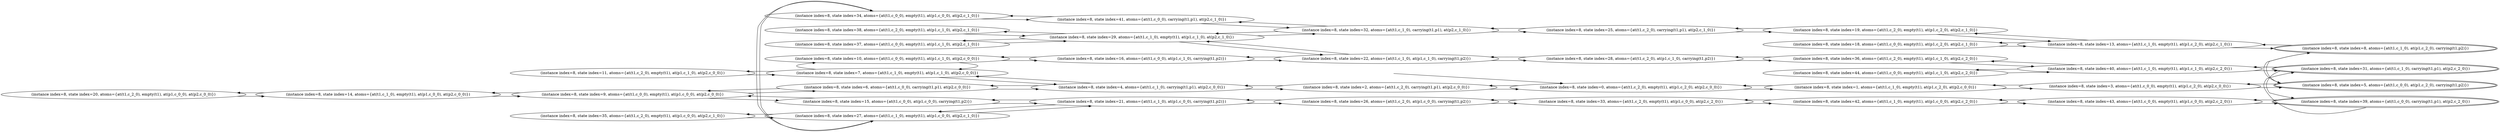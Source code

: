 digraph {
rankdir="LR"
s20[label="(instance index=8, state index=20, atoms={at(t1,c_2_0), empty(t1), at(p1,c_0_0), at(p2,c_0_0)})"]
s14[label="(instance index=8, state index=14, atoms={at(t1,c_1_0), empty(t1), at(p1,c_0_0), at(p2,c_0_0)})"]
s11[label="(instance index=8, state index=11, atoms={at(t1,c_2_0), empty(t1), at(p1,c_1_0), at(p2,c_0_0)})"]
s35[label="(instance index=8, state index=35, atoms={at(t1,c_2_0), empty(t1), at(p1,c_0_0), at(p2,c_1_0)})"]
s9[label="(instance index=8, state index=9, atoms={at(t1,c_0_0), empty(t1), at(p1,c_0_0), at(p2,c_0_0)})"]
s34[label="(instance index=8, state index=34, atoms={at(t1,c_0_0), empty(t1), at(p1,c_0_0), at(p2,c_1_0)})"]
s10[label="(instance index=8, state index=10, atoms={at(t1,c_0_0), empty(t1), at(p1,c_1_0), at(p2,c_0_0)})"]
s37[label="(instance index=8, state index=37, atoms={at(t1,c_0_0), empty(t1), at(p1,c_1_0), at(p2,c_1_0)})"]
s38[label="(instance index=8, state index=38, atoms={at(t1,c_2_0), empty(t1), at(p1,c_1_0), at(p2,c_1_0)})"]
s6[label="(instance index=8, state index=6, atoms={at(t1,c_0_0), carrying(t1,p1), at(p2,c_0_0)})"]
s7[label="(instance index=8, state index=7, atoms={at(t1,c_1_0), empty(t1), at(p1,c_1_0), at(p2,c_0_0)})"]
s15[label="(instance index=8, state index=15, atoms={at(t1,c_0_0), at(p1,c_0_0), carrying(t1,p2)})"]
s27[label="(instance index=8, state index=27, atoms={at(t1,c_1_0), empty(t1), at(p1,c_0_0), at(p2,c_1_0)})"]
s4[label="(instance index=8, state index=4, atoms={at(t1,c_1_0), carrying(t1,p1), at(p2,c_0_0)})"]
s29[label="(instance index=8, state index=29, atoms={at(t1,c_1_0), empty(t1), at(p1,c_1_0), at(p2,c_1_0)})"]
s21[label="(instance index=8, state index=21, atoms={at(t1,c_1_0), at(p1,c_0_0), carrying(t1,p2)})"]
s16[label="(instance index=8, state index=16, atoms={at(t1,c_0_0), at(p1,c_1_0), carrying(t1,p2)})"]
s41[label="(instance index=8, state index=41, atoms={at(t1,c_0_0), carrying(t1,p1), at(p2,c_1_0)})"]
s32[label="(instance index=8, state index=32, atoms={at(t1,c_1_0), carrying(t1,p1), at(p2,c_1_0)})"]
s2[label="(instance index=8, state index=2, atoms={at(t1,c_2_0), carrying(t1,p1), at(p2,c_0_0)})"]
s26[label="(instance index=8, state index=26, atoms={at(t1,c_2_0), at(p1,c_0_0), carrying(t1,p2)})"]
s22[label="(instance index=8, state index=22, atoms={at(t1,c_1_0), at(p1,c_1_0), carrying(t1,p2)})"]
s33[label="(instance index=8, state index=33, atoms={at(t1,c_2_0), empty(t1), at(p1,c_0_0), at(p2,c_2_0)})"]
s0[label="(instance index=8, state index=0, atoms={at(t1,c_2_0), empty(t1), at(p1,c_2_0), at(p2,c_0_0)})"]
s28[label="(instance index=8, state index=28, atoms={at(t1,c_2_0), at(p1,c_1_0), carrying(t1,p2)})"]
s25[label="(instance index=8, state index=25, atoms={at(t1,c_2_0), carrying(t1,p1), at(p2,c_1_0)})"]
s36[label="(instance index=8, state index=36, atoms={at(t1,c_2_0), empty(t1), at(p1,c_1_0), at(p2,c_2_0)})"]
s1[label="(instance index=8, state index=1, atoms={at(t1,c_1_0), empty(t1), at(p1,c_2_0), at(p2,c_0_0)})"]
s42[label="(instance index=8, state index=42, atoms={at(t1,c_1_0), empty(t1), at(p1,c_0_0), at(p2,c_2_0)})"]
s18[label="(instance index=8, state index=18, atoms={at(t1,c_0_0), empty(t1), at(p1,c_2_0), at(p2,c_1_0)})"]
s44[label="(instance index=8, state index=44, atoms={at(t1,c_0_0), empty(t1), at(p1,c_1_0), at(p2,c_2_0)})"]
s19[label="(instance index=8, state index=19, atoms={at(t1,c_2_0), empty(t1), at(p1,c_2_0), at(p2,c_1_0)})"]
s40[label="(instance index=8, state index=40, atoms={at(t1,c_1_0), empty(t1), at(p1,c_1_0), at(p2,c_2_0)})"]
s13[label="(instance index=8, state index=13, atoms={at(t1,c_1_0), empty(t1), at(p1,c_2_0), at(p2,c_1_0)})"]
s3[label="(instance index=8, state index=3, atoms={at(t1,c_0_0), empty(t1), at(p1,c_2_0), at(p2,c_0_0)})"]
s43[label="(instance index=8, state index=43, atoms={at(t1,c_0_0), empty(t1), at(p1,c_0_0), at(p2,c_2_0)})"]
s8[peripheries=2,label="(instance index=8, state index=8, atoms={at(t1,c_1_0), at(p1,c_2_0), carrying(t1,p2)})"]
s31[peripheries=2,label="(instance index=8, state index=31, atoms={at(t1,c_1_0), carrying(t1,p1), at(p2,c_2_0)})"]
s5[peripheries=2,label="(instance index=8, state index=5, atoms={at(t1,c_0_0), at(p1,c_2_0), carrying(t1,p2)})"]
s39[peripheries=2,label="(instance index=8, state index=39, atoms={at(t1,c_0_0), carrying(t1,p1), at(p2,c_2_0)})"]
Dangling [ label = "", style = invis ]
{ rank = same; Dangling }
Dangling -> s0
{ rank = same; s0}
{ rank = same; s14}
{ rank = same; s11,s35,s9}
{ rank = same; s34,s10,s37,s38,s6,s7,s15,s27}
{ rank = same; s4,s29,s21,s16,s41}
{ rank = same; s32,s2,s26,s22}
{ rank = same; s33,s0,s28,s25}
{ rank = same; s36,s1,s42,s18,s44,s19}
{ rank = same; s40,s13,s3,s43}
{ rank = same; s8,s31,s5,s39}
{
s20->s14
}
{
s14->s9
s14->s20
}
{
s11->s7
s35->s27
s9->s14
s9->s6
s9->s15
}
{
s34->s27
s34->s41
s10->s7
s10->s16
s37->s29
s38->s29
s6->s4
s6->s9
s7->s10
s7->s11
s7->s4
s15->s21
s15->s9
s27->s34
s27->s21
s27->s35
}
{
s4->s6
s4->s2
s4->s7
s29->s37
s29->s38
s29->s32
s29->s22
s21->s15
s21->s26
s21->s27
s16->s22
s16->s10
s41->s32
s41->s34
}
{
s32->s41
s32->s25
s32->s29
s2->s4
s2->s0
s26->s21
s26->s33
s22->s16
s22->s29
s22->s28
}
{
s33->s42
s33->s26
s0->s1
s0->s2
s28->s22
s28->s36
s25->s32
s25->s19
}
{
s36->s40
s36->s28
s1->s3
s1->s0
s42->s43
s42->s33
s18->s13
s44->s40
s19->s13
s19->s25
}
{
s40->s44
s40->s31
s40->s36
s13->s18
s13->s19
s13->s8
s3->s1
s3->s5
s43->s42
s43->s39
}
{
s8->s5
s8->s13
s31->s39
s31->s40
s5->s8
s5->s3
s39->s31
s39->s43
}
}

